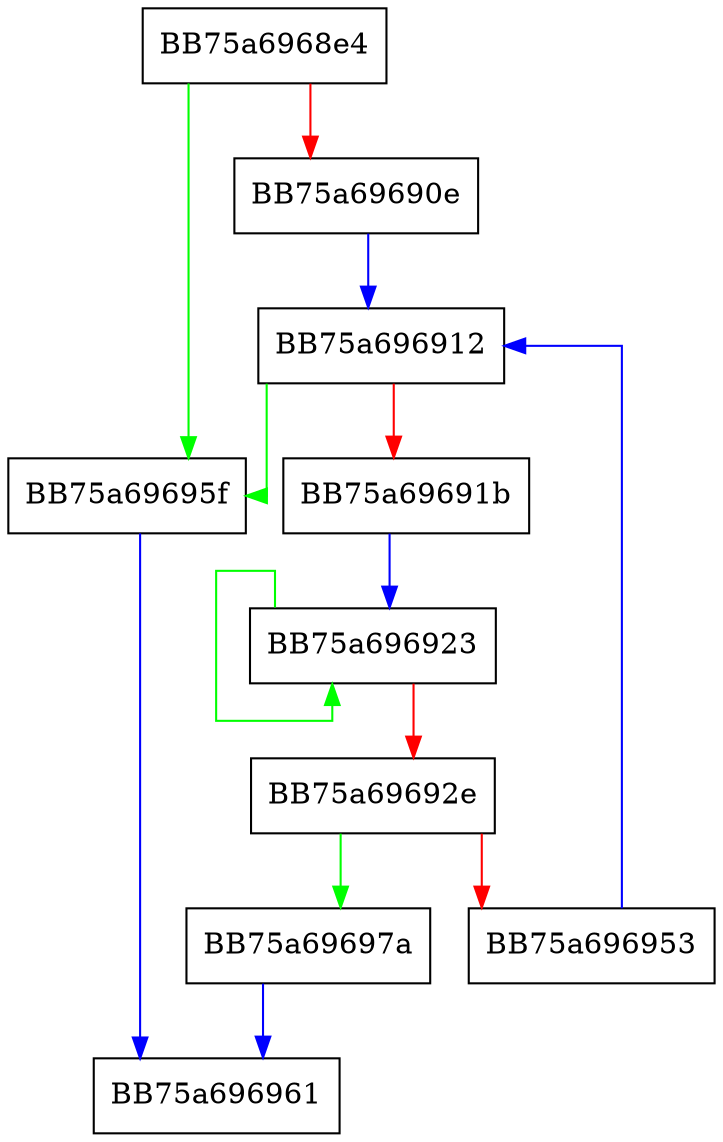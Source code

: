 digraph IsRawScanPath {
  node [shape="box"];
  graph [splines=ortho];
  BB75a6968e4 -> BB75a69695f [color="green"];
  BB75a6968e4 -> BB75a69690e [color="red"];
  BB75a69690e -> BB75a696912 [color="blue"];
  BB75a696912 -> BB75a69695f [color="green"];
  BB75a696912 -> BB75a69691b [color="red"];
  BB75a69691b -> BB75a696923 [color="blue"];
  BB75a696923 -> BB75a696923 [color="green"];
  BB75a696923 -> BB75a69692e [color="red"];
  BB75a69692e -> BB75a69697a [color="green"];
  BB75a69692e -> BB75a696953 [color="red"];
  BB75a696953 -> BB75a696912 [color="blue"];
  BB75a69695f -> BB75a696961 [color="blue"];
  BB75a69697a -> BB75a696961 [color="blue"];
}